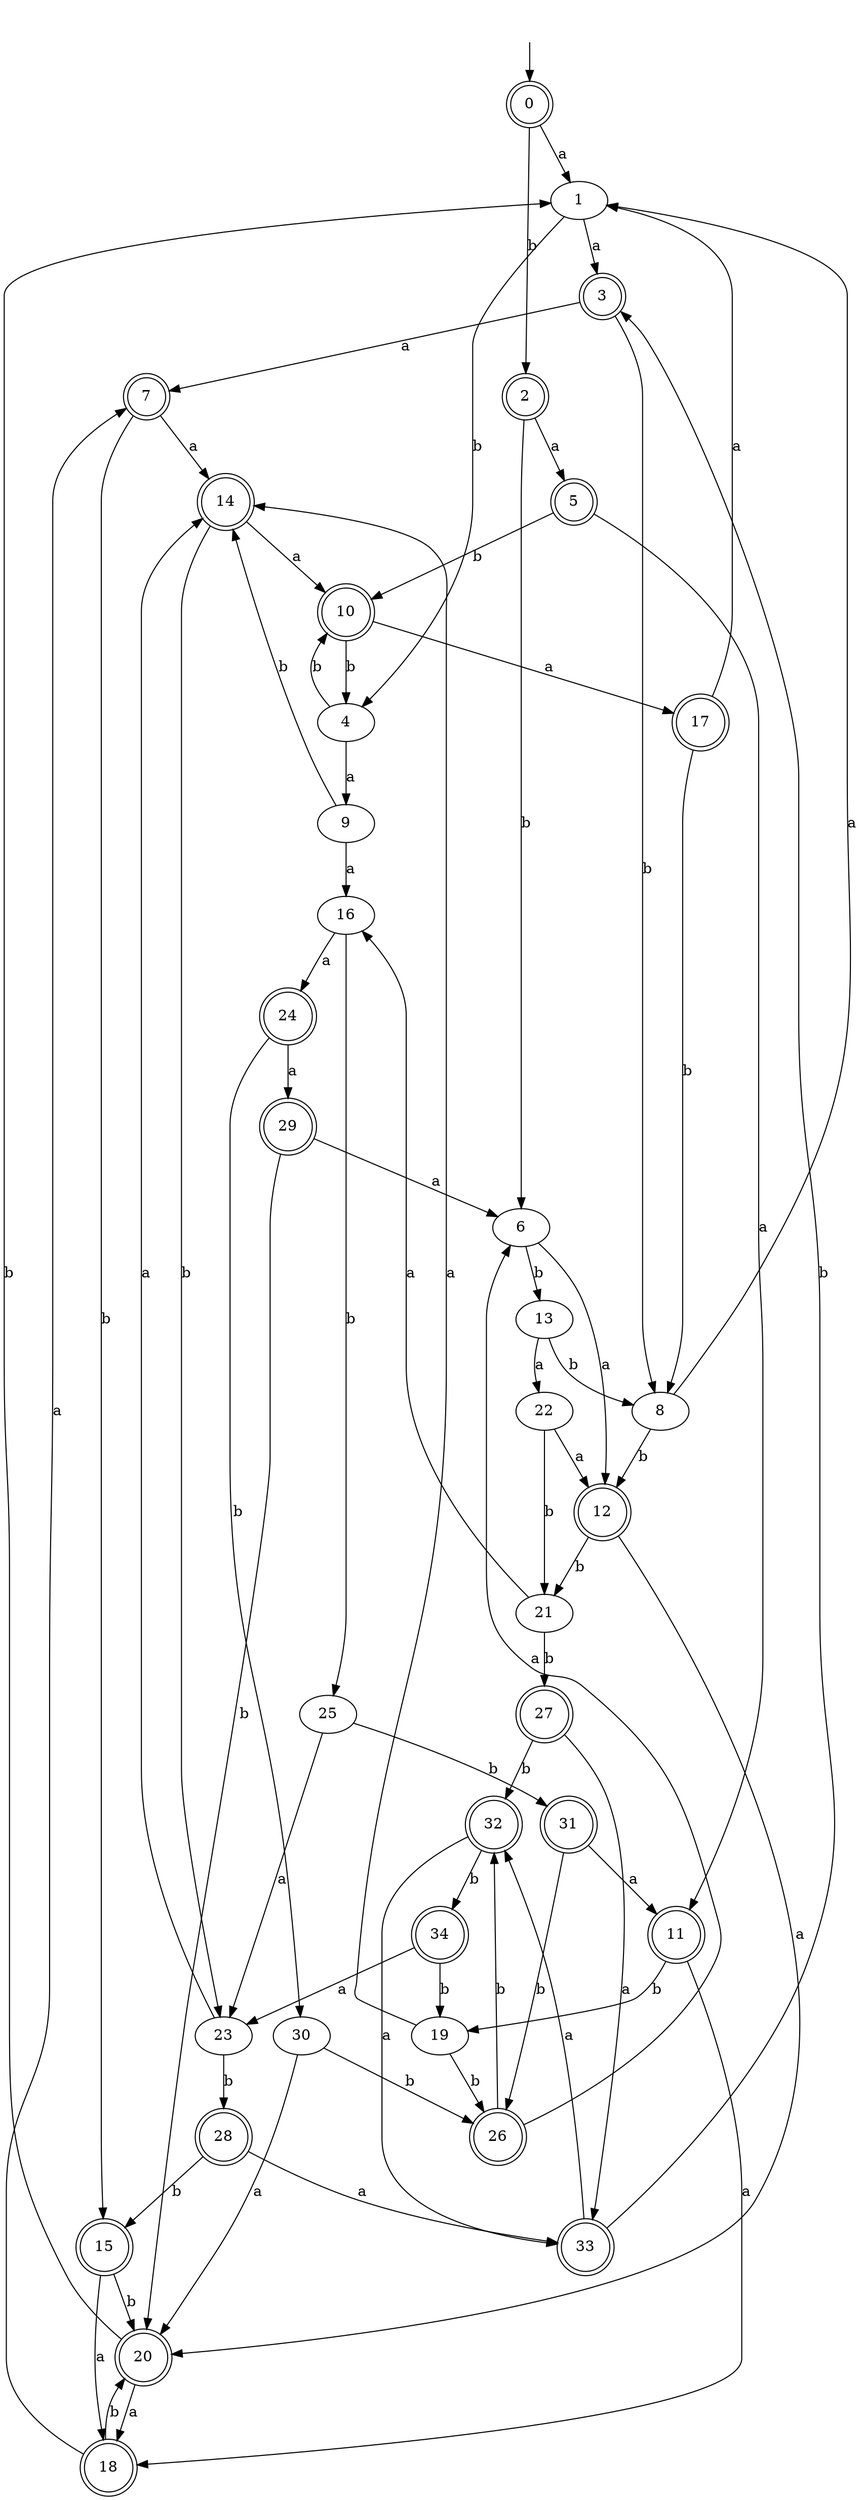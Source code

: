 digraph RandomDFA {
  __start0 [label="", shape=none];
  __start0 -> 0 [label=""];
  0 [shape=circle] [shape=doublecircle]
  0 -> 1 [label="a"]
  0 -> 2 [label="b"]
  1
  1 -> 3 [label="a"]
  1 -> 4 [label="b"]
  2 [shape=doublecircle]
  2 -> 5 [label="a"]
  2 -> 6 [label="b"]
  3 [shape=doublecircle]
  3 -> 7 [label="a"]
  3 -> 8 [label="b"]
  4
  4 -> 9 [label="a"]
  4 -> 10 [label="b"]
  5 [shape=doublecircle]
  5 -> 11 [label="a"]
  5 -> 10 [label="b"]
  6
  6 -> 12 [label="a"]
  6 -> 13 [label="b"]
  7 [shape=doublecircle]
  7 -> 14 [label="a"]
  7 -> 15 [label="b"]
  8
  8 -> 1 [label="a"]
  8 -> 12 [label="b"]
  9
  9 -> 16 [label="a"]
  9 -> 14 [label="b"]
  10 [shape=doublecircle]
  10 -> 17 [label="a"]
  10 -> 4 [label="b"]
  11 [shape=doublecircle]
  11 -> 18 [label="a"]
  11 -> 19 [label="b"]
  12 [shape=doublecircle]
  12 -> 20 [label="a"]
  12 -> 21 [label="b"]
  13
  13 -> 22 [label="a"]
  13 -> 8 [label="b"]
  14 [shape=doublecircle]
  14 -> 10 [label="a"]
  14 -> 23 [label="b"]
  15 [shape=doublecircle]
  15 -> 18 [label="a"]
  15 -> 20 [label="b"]
  16
  16 -> 24 [label="a"]
  16 -> 25 [label="b"]
  17 [shape=doublecircle]
  17 -> 1 [label="a"]
  17 -> 8 [label="b"]
  18 [shape=doublecircle]
  18 -> 7 [label="a"]
  18 -> 20 [label="b"]
  19
  19 -> 14 [label="a"]
  19 -> 26 [label="b"]
  20 [shape=doublecircle]
  20 -> 18 [label="a"]
  20 -> 1 [label="b"]
  21
  21 -> 16 [label="a"]
  21 -> 27 [label="b"]
  22
  22 -> 12 [label="a"]
  22 -> 21 [label="b"]
  23
  23 -> 14 [label="a"]
  23 -> 28 [label="b"]
  24 [shape=doublecircle]
  24 -> 29 [label="a"]
  24 -> 30 [label="b"]
  25
  25 -> 23 [label="a"]
  25 -> 31 [label="b"]
  26 [shape=doublecircle]
  26 -> 6 [label="a"]
  26 -> 32 [label="b"]
  27 [shape=doublecircle]
  27 -> 33 [label="a"]
  27 -> 32 [label="b"]
  28 [shape=doublecircle]
  28 -> 33 [label="a"]
  28 -> 15 [label="b"]
  29 [shape=doublecircle]
  29 -> 6 [label="a"]
  29 -> 20 [label="b"]
  30
  30 -> 20 [label="a"]
  30 -> 26 [label="b"]
  31 [shape=doublecircle]
  31 -> 11 [label="a"]
  31 -> 26 [label="b"]
  32 [shape=doublecircle]
  32 -> 33 [label="a"]
  32 -> 34 [label="b"]
  33 [shape=doublecircle]
  33 -> 32 [label="a"]
  33 -> 3 [label="b"]
  34 [shape=doublecircle]
  34 -> 23 [label="a"]
  34 -> 19 [label="b"]
}
